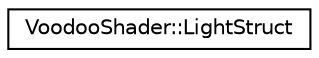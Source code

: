 digraph G
{
  edge [fontname="Helvetica",fontsize="10",labelfontname="Helvetica",labelfontsize="10"];
  node [fontname="Helvetica",fontsize="10",shape=record];
  rankdir="LR";
  Node1 [label="VoodooShader::LightStruct",height=0.2,width=0.4,color="black", fillcolor="white", style="filled",URL="$struct_voodoo_shader_1_1_light_struct.html",tooltip="Shader-compatible light structure."];
}
